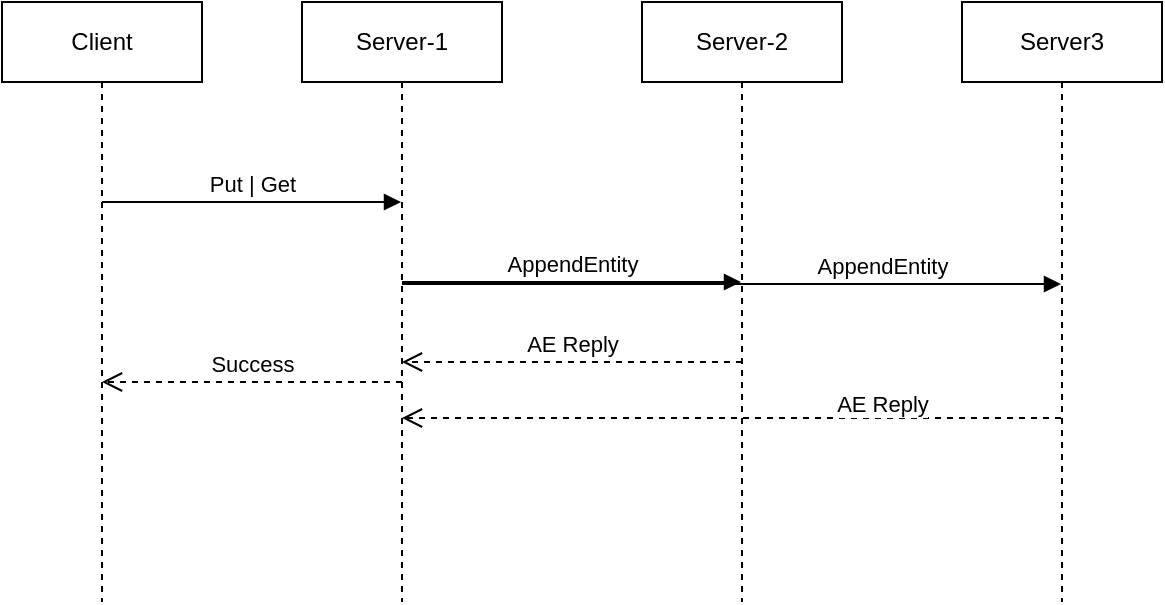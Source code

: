 <mxfile version="17.1.3" type="github">
  <diagram id="LdRha5qaeh0__HsLjBR-" name="第 1 页">
    <mxGraphModel dx="1042" dy="755" grid="1" gridSize="10" guides="1" tooltips="1" connect="1" arrows="1" fold="1" page="1" pageScale="1" pageWidth="827" pageHeight="1169" math="0" shadow="0">
      <root>
        <mxCell id="0" />
        <mxCell id="1" parent="0" />
        <mxCell id="3CSdWxvQLaXFoRJKZU7u-1" value="Client" style="shape=umlLifeline;perimeter=lifelinePerimeter;whiteSpace=wrap;html=1;container=1;collapsible=0;recursiveResize=0;outlineConnect=0;" vertex="1" parent="1">
          <mxGeometry x="50" y="70" width="100" height="300" as="geometry" />
        </mxCell>
        <mxCell id="3CSdWxvQLaXFoRJKZU7u-5" value="Put | Get" style="html=1;verticalAlign=bottom;endArrow=block;rounded=0;" edge="1" parent="3CSdWxvQLaXFoRJKZU7u-1" target="3CSdWxvQLaXFoRJKZU7u-2">
          <mxGeometry width="80" relative="1" as="geometry">
            <mxPoint x="50" y="100" as="sourcePoint" />
            <mxPoint x="130" y="100" as="targetPoint" />
          </mxGeometry>
        </mxCell>
        <mxCell id="3CSdWxvQLaXFoRJKZU7u-2" value="Server-1" style="shape=umlLifeline;perimeter=lifelinePerimeter;whiteSpace=wrap;html=1;container=1;collapsible=0;recursiveResize=0;outlineConnect=0;" vertex="1" parent="1">
          <mxGeometry x="200" y="70" width="100" height="300" as="geometry" />
        </mxCell>
        <mxCell id="3CSdWxvQLaXFoRJKZU7u-6" value="AppendEntity" style="html=1;verticalAlign=bottom;endArrow=block;rounded=0;" edge="1" parent="3CSdWxvQLaXFoRJKZU7u-2" target="3CSdWxvQLaXFoRJKZU7u-3">
          <mxGeometry width="80" relative="1" as="geometry">
            <mxPoint x="50" y="140" as="sourcePoint" />
            <mxPoint x="130" y="140" as="targetPoint" />
          </mxGeometry>
        </mxCell>
        <mxCell id="3CSdWxvQLaXFoRJKZU7u-3" value="Server-2" style="shape=umlLifeline;perimeter=lifelinePerimeter;whiteSpace=wrap;html=1;container=1;collapsible=0;recursiveResize=0;outlineConnect=0;" vertex="1" parent="1">
          <mxGeometry x="370" y="70" width="100" height="300" as="geometry" />
        </mxCell>
        <mxCell id="3CSdWxvQLaXFoRJKZU7u-4" value="Server3" style="shape=umlLifeline;perimeter=lifelinePerimeter;whiteSpace=wrap;html=1;container=1;collapsible=0;recursiveResize=0;outlineConnect=0;" vertex="1" parent="1">
          <mxGeometry x="530" y="70" width="100" height="300" as="geometry" />
        </mxCell>
        <mxCell id="3CSdWxvQLaXFoRJKZU7u-7" value="AppendEntity" style="html=1;verticalAlign=bottom;endArrow=block;rounded=0;" edge="1" parent="1">
          <mxGeometry x="0.457" width="80" relative="1" as="geometry">
            <mxPoint x="250" y="211" as="sourcePoint" />
            <mxPoint x="579.5" y="211" as="targetPoint" />
            <mxPoint as="offset" />
          </mxGeometry>
        </mxCell>
        <mxCell id="3CSdWxvQLaXFoRJKZU7u-8" value="AE Reply" style="html=1;verticalAlign=bottom;endArrow=open;dashed=1;endSize=8;rounded=0;" edge="1" parent="1" target="3CSdWxvQLaXFoRJKZU7u-2">
          <mxGeometry relative="1" as="geometry">
            <mxPoint x="420" y="250" as="sourcePoint" />
            <mxPoint x="340" y="250" as="targetPoint" />
          </mxGeometry>
        </mxCell>
        <mxCell id="3CSdWxvQLaXFoRJKZU7u-9" value="AE Reply" style="html=1;verticalAlign=bottom;endArrow=open;dashed=1;endSize=8;rounded=0;" edge="1" parent="1">
          <mxGeometry x="-0.457" y="2" relative="1" as="geometry">
            <mxPoint x="579.5" y="278" as="sourcePoint" />
            <mxPoint x="250" y="278" as="targetPoint" />
            <mxPoint as="offset" />
          </mxGeometry>
        </mxCell>
        <mxCell id="3CSdWxvQLaXFoRJKZU7u-10" value="Success" style="html=1;verticalAlign=bottom;endArrow=open;dashed=1;endSize=8;rounded=0;" edge="1" parent="1">
          <mxGeometry relative="1" as="geometry">
            <mxPoint x="250" y="260" as="sourcePoint" />
            <mxPoint x="100" y="260" as="targetPoint" />
          </mxGeometry>
        </mxCell>
      </root>
    </mxGraphModel>
  </diagram>
</mxfile>
